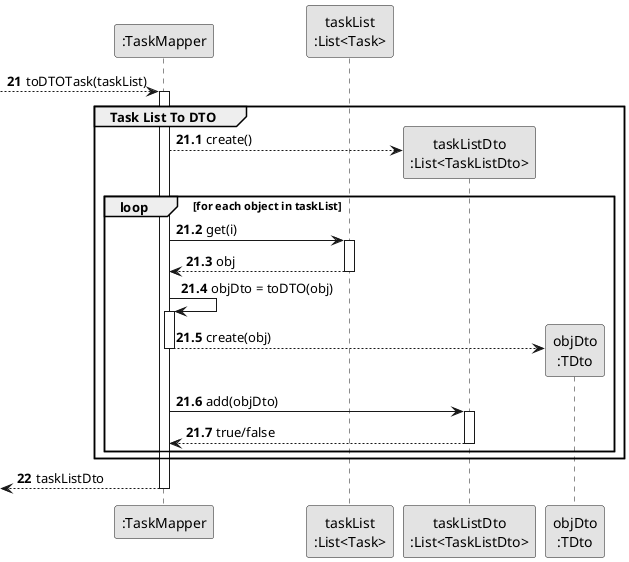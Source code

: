 @startuml
'https://plantuml.com/sequence-diagram
skinparam monochrome true
skinparam packageStyle rectangle
skinparam shadowing false

participant ":TaskMapper" as TMP
participant "taskList\n:List<Task>" as TLIST
participant "taskListDto\n:List<TaskListDto>" as TLDTO
participant "objDto\n:TDto" as DTOT

autonumber 21

--> TMP : toDTOTask(taskList)

autonumber 21.1

activate TMP

group Task List To DTO

        TMP --> TLDTO** : create()

    loop for each object in taskList

        TMP -> TLIST : get(i)
    activate TLIST

        TLIST --> TMP : obj
    deactivate TLIST

        TMP -> TMP : objDto = toDTO(obj)
    activate TMP

        TMP --> DTOT** : create(obj)
    deactivate TMP

        TMP -> TLDTO : add(objDto)
    activate TLDTO

        TLDTO --> TMP : true/false
    deactivate TLDTO

    end

end

autonumber 22

<-- TMP : taskListDto

deactivate TMP
@enduml

